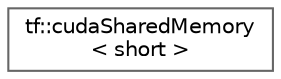 digraph "类继承关系图"
{
 // LATEX_PDF_SIZE
  bgcolor="transparent";
  edge [fontname=Helvetica,fontsize=10,labelfontname=Helvetica,labelfontsize=10];
  node [fontname=Helvetica,fontsize=10,shape=box,height=0.2,width=0.4];
  rankdir="LR";
  Node0 [id="Node000000",label="tf::cudaSharedMemory\l\< short \>",height=0.2,width=0.4,color="grey40", fillcolor="white", style="filled",URL="$structtf_1_1cuda_shared_memory_3_01short_01_4.html",tooltip=" "];
}
